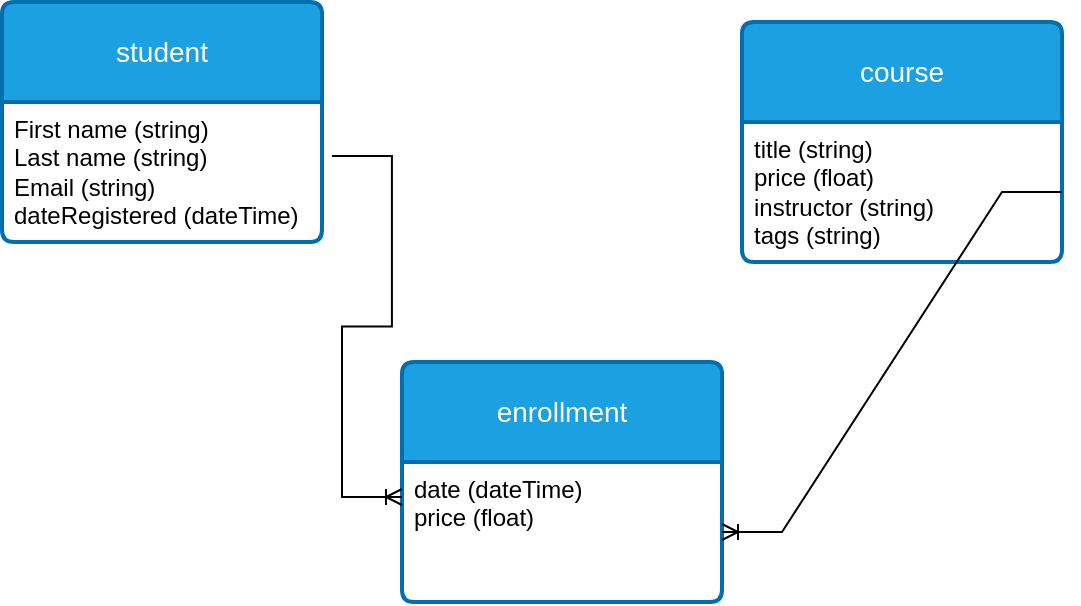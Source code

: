 <mxfile version="22.1.3" type="github">
  <diagram id="C5RBs43oDa-KdzZeNtuy" name="Page-1">
    <mxGraphModel dx="984" dy="630" grid="1" gridSize="10" guides="1" tooltips="1" connect="1" arrows="1" fold="1" page="1" pageScale="1" pageWidth="827" pageHeight="1169" math="0" shadow="0">
      <root>
        <mxCell id="WIyWlLk6GJQsqaUBKTNV-0" />
        <mxCell id="WIyWlLk6GJQsqaUBKTNV-1" parent="WIyWlLk6GJQsqaUBKTNV-0" />
        <mxCell id="VTGLaq0tyNINJai4WpgP-0" value="student" style="swimlane;childLayout=stackLayout;horizontal=1;startSize=50;horizontalStack=0;rounded=1;fontSize=14;fontStyle=0;strokeWidth=2;resizeParent=0;resizeLast=1;shadow=0;dashed=0;align=center;arcSize=4;whiteSpace=wrap;html=1;fillColor=#1ba1e2;fontColor=#ffffff;strokeColor=#006EAF;" parent="WIyWlLk6GJQsqaUBKTNV-1" vertex="1">
          <mxGeometry x="110" y="130" width="160" height="120" as="geometry" />
        </mxCell>
        <mxCell id="VTGLaq0tyNINJai4WpgP-1" value="First name (string)&lt;br&gt;Last name (string)&lt;br&gt;Email (string)&lt;br&gt;dateRegistered (dateTime)" style="align=left;strokeColor=none;fillColor=none;spacingLeft=4;fontSize=12;verticalAlign=top;resizable=0;rotatable=0;part=1;html=1;" parent="VTGLaq0tyNINJai4WpgP-0" vertex="1">
          <mxGeometry y="50" width="160" height="70" as="geometry" />
        </mxCell>
        <mxCell id="VTGLaq0tyNINJai4WpgP-2" value="course" style="swimlane;childLayout=stackLayout;horizontal=1;startSize=50;horizontalStack=0;rounded=1;fontSize=14;fontStyle=0;strokeWidth=2;resizeParent=0;resizeLast=1;shadow=0;dashed=0;align=center;arcSize=4;whiteSpace=wrap;html=1;fillColor=#1ba1e2;fontColor=#ffffff;strokeColor=#006EAF;" parent="WIyWlLk6GJQsqaUBKTNV-1" vertex="1">
          <mxGeometry x="480" y="140" width="160" height="120" as="geometry" />
        </mxCell>
        <mxCell id="VTGLaq0tyNINJai4WpgP-3" value="title (string)&lt;br&gt;price (float)&lt;br&gt;instructor (string)&lt;br&gt;tags (string)" style="align=left;strokeColor=none;fillColor=none;spacingLeft=4;fontSize=12;verticalAlign=top;resizable=0;rotatable=0;part=1;html=1;" parent="VTGLaq0tyNINJai4WpgP-2" vertex="1">
          <mxGeometry y="50" width="160" height="70" as="geometry" />
        </mxCell>
        <mxCell id="VTGLaq0tyNINJai4WpgP-6" value="enrollment" style="swimlane;childLayout=stackLayout;horizontal=1;startSize=50;horizontalStack=0;rounded=1;fontSize=14;fontStyle=0;strokeWidth=2;resizeParent=0;resizeLast=1;shadow=0;dashed=0;align=center;arcSize=4;whiteSpace=wrap;html=1;fillColor=#1ba1e2;fontColor=#ffffff;strokeColor=#006EAF;" parent="WIyWlLk6GJQsqaUBKTNV-1" vertex="1">
          <mxGeometry x="310" y="310" width="160" height="120" as="geometry" />
        </mxCell>
        <mxCell id="VTGLaq0tyNINJai4WpgP-7" value="date (dateTime)&lt;br&gt;price (float)" style="align=left;strokeColor=none;fillColor=none;spacingLeft=4;fontSize=12;verticalAlign=top;resizable=0;rotatable=0;part=1;html=1;" parent="VTGLaq0tyNINJai4WpgP-6" vertex="1">
          <mxGeometry y="50" width="160" height="70" as="geometry" />
        </mxCell>
        <mxCell id="VTGLaq0tyNINJai4WpgP-10" value="" style="edgeStyle=entityRelationEdgeStyle;fontSize=12;html=1;endArrow=ERoneToMany;rounded=0;exitX=1.031;exitY=0.386;exitDx=0;exitDy=0;exitPerimeter=0;entryX=0;entryY=0.25;entryDx=0;entryDy=0;" parent="WIyWlLk6GJQsqaUBKTNV-1" source="VTGLaq0tyNINJai4WpgP-1" target="VTGLaq0tyNINJai4WpgP-7" edge="1">
          <mxGeometry width="100" height="100" relative="1" as="geometry">
            <mxPoint x="300" y="270" as="sourcePoint" />
            <mxPoint x="400" y="170" as="targetPoint" />
          </mxGeometry>
        </mxCell>
        <mxCell id="VTGLaq0tyNINJai4WpgP-13" value="" style="edgeStyle=entityRelationEdgeStyle;fontSize=12;html=1;endArrow=ERoneToMany;rounded=0;entryX=1;entryY=0.5;entryDx=0;entryDy=0;exitX=1;exitY=0.5;exitDx=0;exitDy=0;" parent="WIyWlLk6GJQsqaUBKTNV-1" source="VTGLaq0tyNINJai4WpgP-3" target="VTGLaq0tyNINJai4WpgP-7" edge="1">
          <mxGeometry width="100" height="100" relative="1" as="geometry">
            <mxPoint x="670" y="210" as="sourcePoint" />
            <mxPoint x="560" y="392.03" as="targetPoint" />
          </mxGeometry>
        </mxCell>
      </root>
    </mxGraphModel>
  </diagram>
</mxfile>

